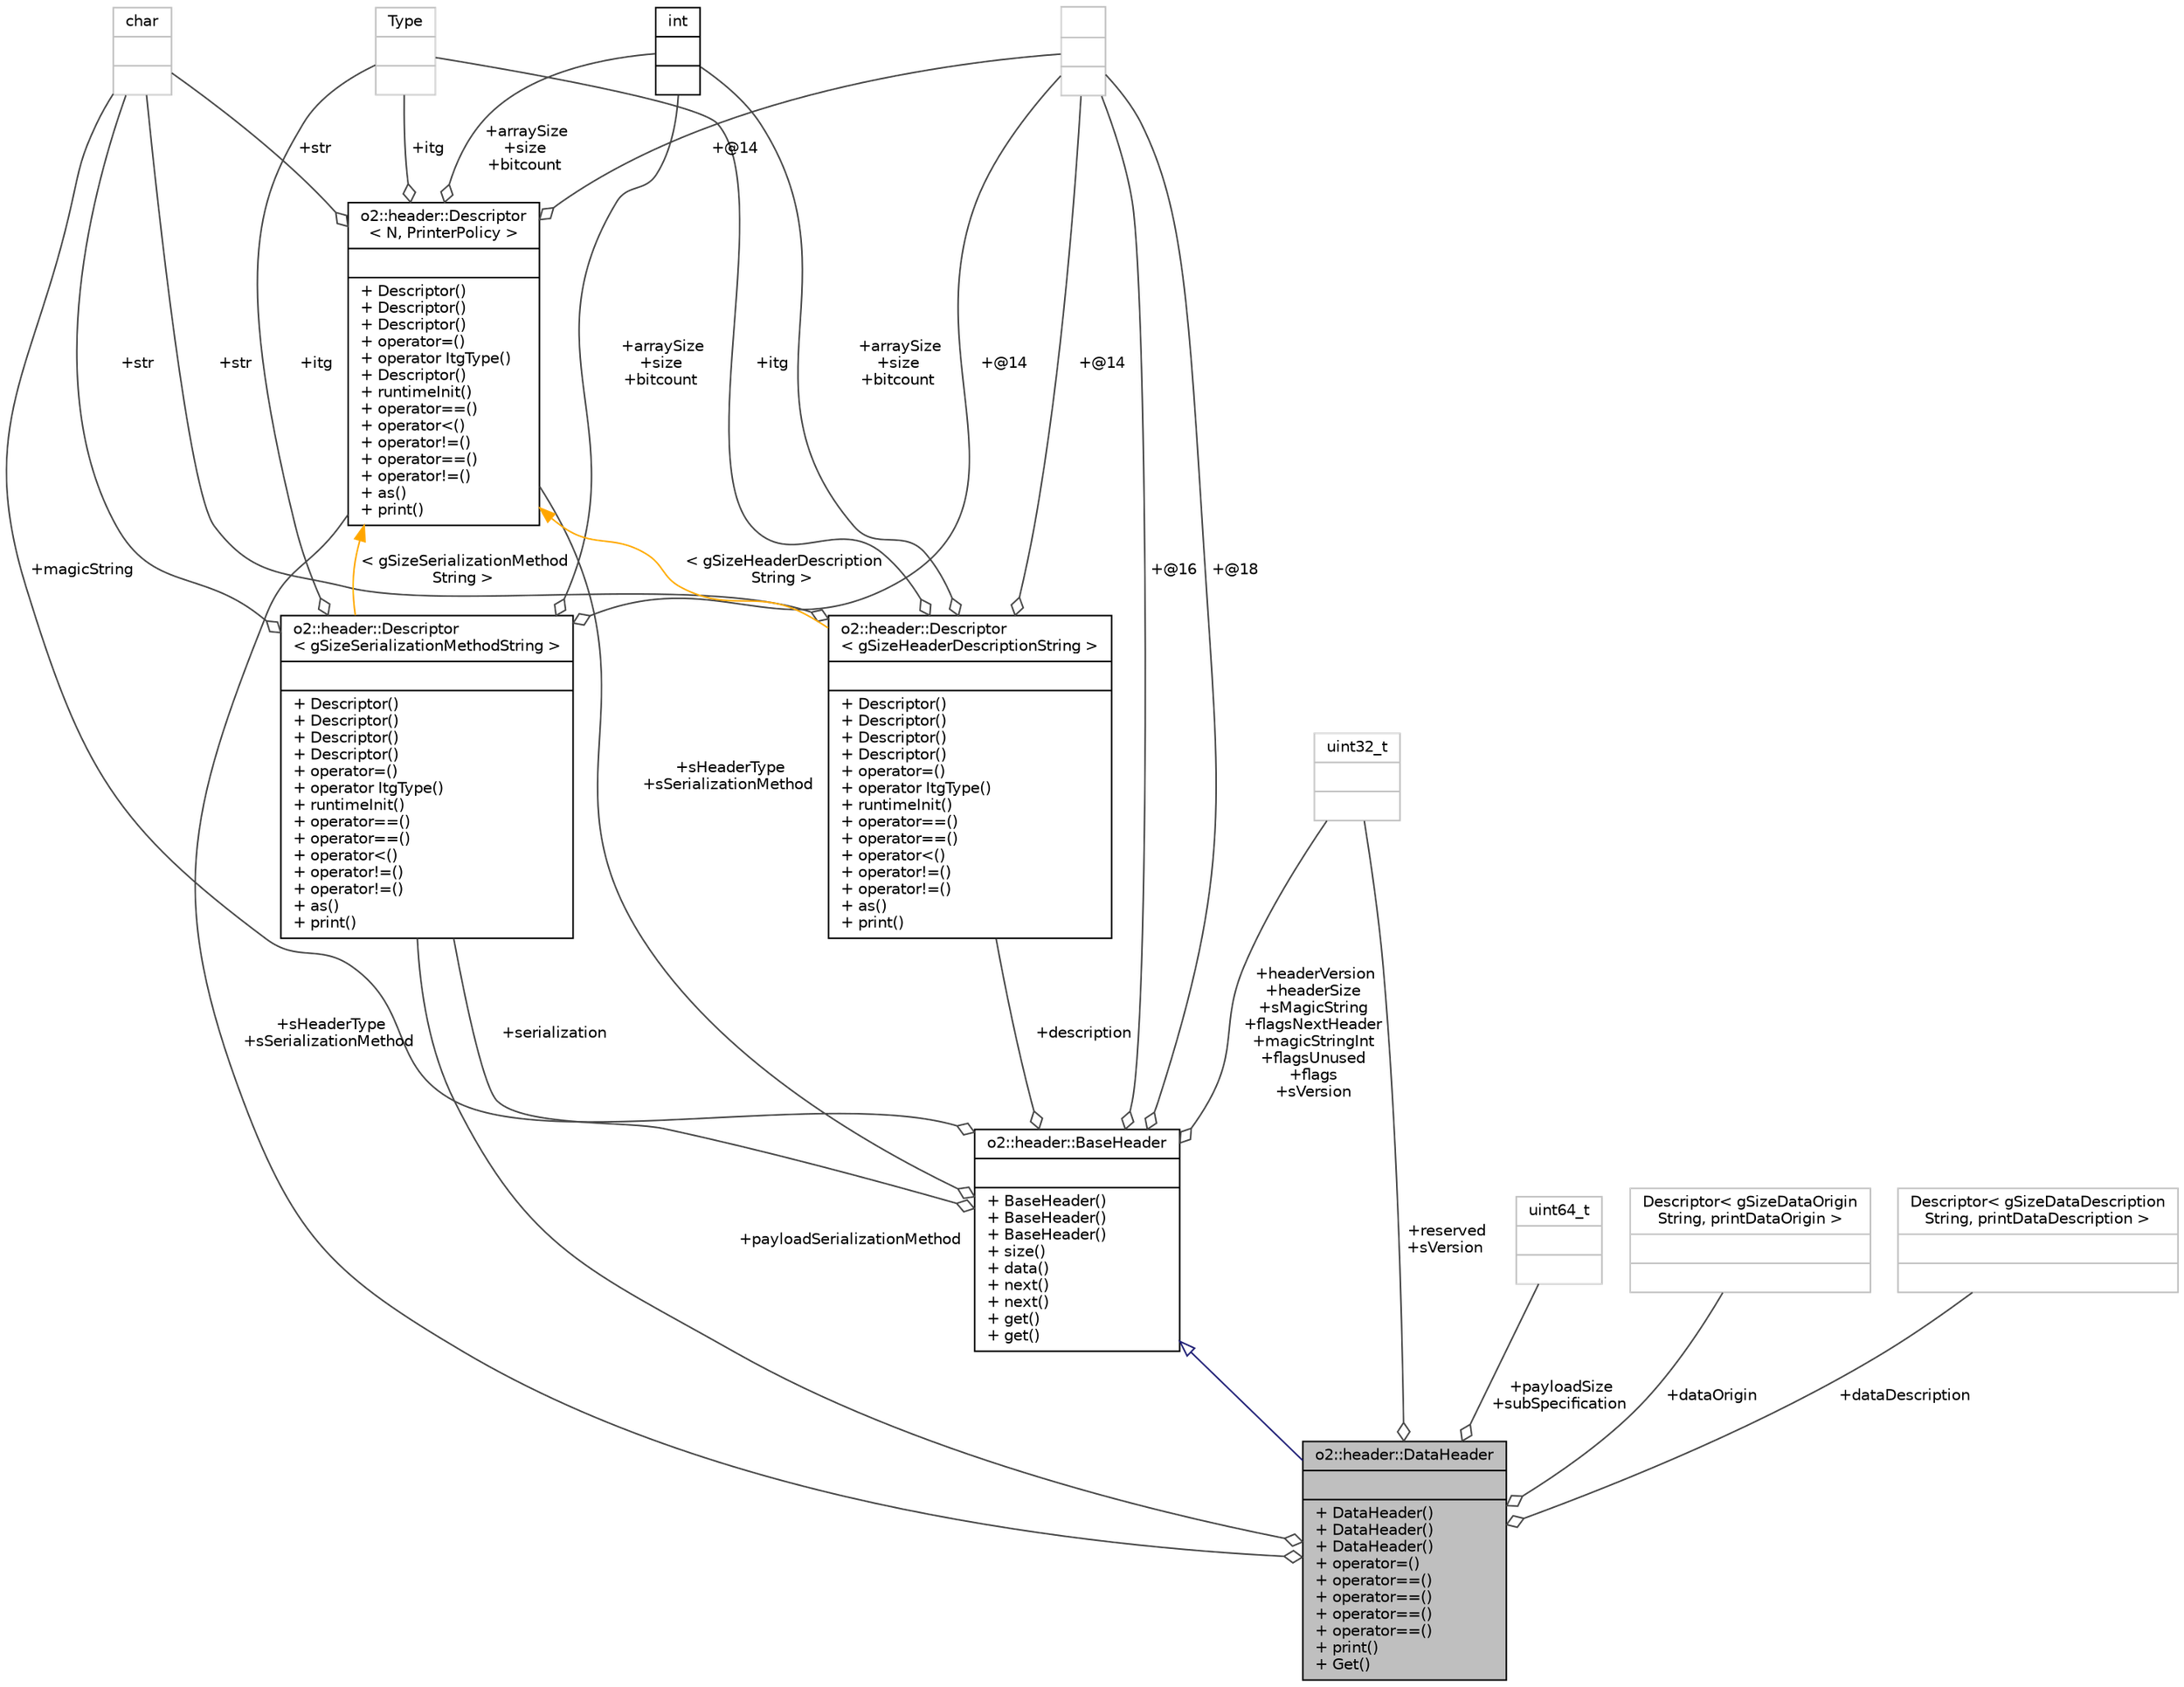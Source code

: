 digraph "o2::header::DataHeader"
{
 // INTERACTIVE_SVG=YES
  bgcolor="transparent";
  edge [fontname="Helvetica",fontsize="10",labelfontname="Helvetica",labelfontsize="10"];
  node [fontname="Helvetica",fontsize="10",shape=record];
  Node1 [label="{o2::header::DataHeader\n||+ DataHeader()\l+ DataHeader()\l+ DataHeader()\l+ operator=()\l+ operator==()\l+ operator==()\l+ operator==()\l+ operator==()\l+ print()\l+ Get()\l}",height=0.2,width=0.4,color="black", fillcolor="grey75", style="filled" fontcolor="black"];
  Node2 -> Node1 [dir="back",color="midnightblue",fontsize="10",style="solid",arrowtail="onormal",fontname="Helvetica"];
  Node2 [label="{o2::header::BaseHeader\n||+ BaseHeader()\l+ BaseHeader()\l+ BaseHeader()\l+ size()\l+ data()\l+ next()\l+ next()\l+ get()\l+ get()\l}",height=0.2,width=0.4,color="black",URL="$d8/dbd/structo2_1_1header_1_1BaseHeader.html",tooltip="the base header struct Every header type must begin (i.e. derive) with this. Don&#39;t use this struct di..."];
  Node3 -> Node2 [color="grey25",fontsize="10",style="solid",label=" +description" ,arrowhead="odiamond",fontname="Helvetica"];
  Node3 [label="{o2::header::Descriptor\l\< gSizeHeaderDescriptionString \>\n||+ Descriptor()\l+ Descriptor()\l+ Descriptor()\l+ Descriptor()\l+ operator=()\l+ operator ItgType()\l+ runtimeInit()\l+ operator==()\l+ operator==()\l+ operator\<()\l+ operator!=()\l+ operator!=()\l+ as()\l+ print()\l}",height=0.2,width=0.4,color="black",URL="$d9/db3/structo2_1_1header_1_1Descriptor.html"];
  Node4 -> Node3 [color="grey25",fontsize="10",style="solid",label=" +itg" ,arrowhead="odiamond",fontname="Helvetica"];
  Node4 [label="{Type\n||}",height=0.2,width=0.4,color="grey75"];
  Node5 -> Node3 [color="grey25",fontsize="10",style="solid",label=" +str" ,arrowhead="odiamond",fontname="Helvetica"];
  Node5 [label="{char\n||}",height=0.2,width=0.4,color="grey75"];
  Node6 -> Node3 [color="grey25",fontsize="10",style="solid",label=" +arraySize\n+size\n+bitcount" ,arrowhead="odiamond",fontname="Helvetica"];
  Node6 [label="{int\n||}",height=0.2,width=0.4,color="black",URL="$d1/da0/classint.html"];
  Node7 -> Node3 [color="grey25",fontsize="10",style="solid",label=" +@14" ,arrowhead="odiamond",fontname="Helvetica"];
  Node7 [label="{\n||}",height=0.2,width=0.4,color="grey75"];
  Node8 -> Node3 [dir="back",color="orange",fontsize="10",style="solid",label=" \< gSizeHeaderDescription\lString \>" ,fontname="Helvetica"];
  Node8 [label="{o2::header::Descriptor\l\< N, PrinterPolicy \>\n||+ Descriptor()\l+ Descriptor()\l+ Descriptor()\l+ operator=()\l+ operator ItgType()\l+ Descriptor()\l+ runtimeInit()\l+ operator==()\l+ operator\<()\l+ operator!=()\l+ operator==()\l+ operator!=()\l+ as()\l+ print()\l}",height=0.2,width=0.4,color="black",URL="$d9/db3/structo2_1_1header_1_1Descriptor.html"];
  Node4 -> Node8 [color="grey25",fontsize="10",style="solid",label=" +itg" ,arrowhead="odiamond",fontname="Helvetica"];
  Node5 -> Node8 [color="grey25",fontsize="10",style="solid",label=" +str" ,arrowhead="odiamond",fontname="Helvetica"];
  Node6 -> Node8 [color="grey25",fontsize="10",style="solid",label=" +arraySize\n+size\n+bitcount" ,arrowhead="odiamond",fontname="Helvetica"];
  Node7 -> Node8 [color="grey25",fontsize="10",style="solid",label=" +@14" ,arrowhead="odiamond",fontname="Helvetica"];
  Node7 -> Node2 [color="grey25",fontsize="10",style="solid",label=" +@16" ,arrowhead="odiamond",fontname="Helvetica"];
  Node5 -> Node2 [color="grey25",fontsize="10",style="solid",label=" +magicString" ,arrowhead="odiamond",fontname="Helvetica"];
  Node7 -> Node2 [color="grey25",fontsize="10",style="solid",label=" +@18" ,arrowhead="odiamond",fontname="Helvetica"];
  Node9 -> Node2 [color="grey25",fontsize="10",style="solid",label=" +serialization" ,arrowhead="odiamond",fontname="Helvetica"];
  Node9 [label="{o2::header::Descriptor\l\< gSizeSerializationMethodString \>\n||+ Descriptor()\l+ Descriptor()\l+ Descriptor()\l+ Descriptor()\l+ operator=()\l+ operator ItgType()\l+ runtimeInit()\l+ operator==()\l+ operator==()\l+ operator\<()\l+ operator!=()\l+ operator!=()\l+ as()\l+ print()\l}",height=0.2,width=0.4,color="black",URL="$d9/db3/structo2_1_1header_1_1Descriptor.html"];
  Node4 -> Node9 [color="grey25",fontsize="10",style="solid",label=" +itg" ,arrowhead="odiamond",fontname="Helvetica"];
  Node5 -> Node9 [color="grey25",fontsize="10",style="solid",label=" +str" ,arrowhead="odiamond",fontname="Helvetica"];
  Node6 -> Node9 [color="grey25",fontsize="10",style="solid",label=" +arraySize\n+size\n+bitcount" ,arrowhead="odiamond",fontname="Helvetica"];
  Node7 -> Node9 [color="grey25",fontsize="10",style="solid",label=" +@14" ,arrowhead="odiamond",fontname="Helvetica"];
  Node8 -> Node9 [dir="back",color="orange",fontsize="10",style="solid",label=" \< gSizeSerializationMethod\lString \>" ,fontname="Helvetica"];
  Node10 -> Node2 [color="grey25",fontsize="10",style="solid",label=" +headerVersion\n+headerSize\n+sMagicString\n+flagsNextHeader\n+magicStringInt\n+flagsUnused\n+flags\n+sVersion" ,arrowhead="odiamond",fontname="Helvetica"];
  Node10 [label="{uint32_t\n||}",height=0.2,width=0.4,color="grey75"];
  Node8 -> Node2 [color="grey25",fontsize="10",style="solid",label=" +sHeaderType\n+sSerializationMethod" ,arrowhead="odiamond",fontname="Helvetica"];
  Node11 -> Node1 [color="grey25",fontsize="10",style="solid",label=" +payloadSize\n+subSpecification" ,arrowhead="odiamond",fontname="Helvetica"];
  Node11 [label="{uint64_t\n||}",height=0.2,width=0.4,color="grey75"];
  Node12 -> Node1 [color="grey25",fontsize="10",style="solid",label=" +dataOrigin" ,arrowhead="odiamond",fontname="Helvetica"];
  Node12 [label="{Descriptor\< gSizeDataOrigin\lString, printDataOrigin \>\n||}",height=0.2,width=0.4,color="grey75"];
  Node13 -> Node1 [color="grey25",fontsize="10",style="solid",label=" +dataDescription" ,arrowhead="odiamond",fontname="Helvetica"];
  Node13 [label="{Descriptor\< gSizeDataDescription\lString, printDataDescription \>\n||}",height=0.2,width=0.4,color="grey75"];
  Node9 -> Node1 [color="grey25",fontsize="10",style="solid",label=" +payloadSerializationMethod" ,arrowhead="odiamond",fontname="Helvetica"];
  Node10 -> Node1 [color="grey25",fontsize="10",style="solid",label=" +reserved\n+sVersion" ,arrowhead="odiamond",fontname="Helvetica"];
  Node8 -> Node1 [color="grey25",fontsize="10",style="solid",label=" +sHeaderType\n+sSerializationMethod" ,arrowhead="odiamond",fontname="Helvetica"];
}
